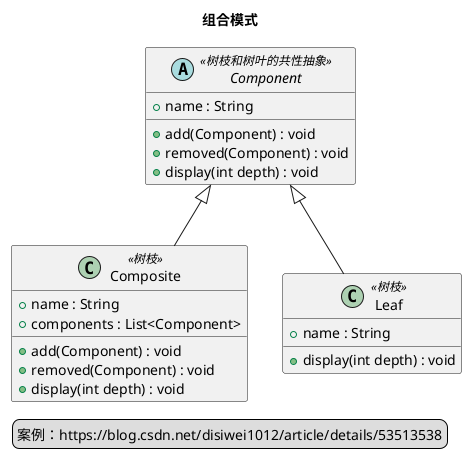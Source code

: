@startuml

title 组合模式
legend right
案例：https://blog.csdn.net/disiwei1012/article/details/53513538
end legend

abstract Component<<树枝和树叶的共性抽象>>{
    +name : String
    +add(Component) : void
    +removed(Component) : void
    +display(int depth) : void
}

class Composite <<树枝>>{
    +name : String
    +components : List<Component>
    +add(Component) : void
    +removed(Component) : void
    +display(int depth) : void
}
class Leaf<<树枝>>{
    +name : String
    +display(int depth) : void
}
Component <|-- Composite
Component <|-- Leaf



@enduml